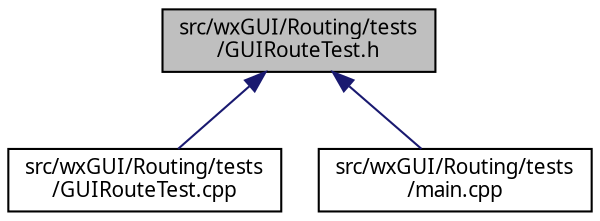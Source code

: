 digraph "src/wxGUI/Routing/tests/GUIRouteTest.h"
{
  edge [fontname="Sans",fontsize="10",labelfontname="Sans",labelfontsize="10"];
  node [fontname="Sans",fontsize="10",shape=record];
  Node43 [label="src/wxGUI/Routing/tests\l/GUIRouteTest.h",height=0.2,width=0.4,color="black", fillcolor="grey75", style="filled", fontcolor="black"];
  Node43 -> Node44 [dir="back",color="midnightblue",fontsize="10",style="solid",fontname="Sans"];
  Node44 [label="src/wxGUI/Routing/tests\l/GUIRouteTest.cpp",height=0.2,width=0.4,color="black", fillcolor="white", style="filled",URL="$d9/d20/GUIRouteTest_8cpp.html"];
  Node43 -> Node45 [dir="back",color="midnightblue",fontsize="10",style="solid",fontname="Sans"];
  Node45 [label="src/wxGUI/Routing/tests\l/main.cpp",height=0.2,width=0.4,color="black", fillcolor="white", style="filled",URL="$da/dee/wxGUI_2Routing_2tests_2main_8cpp.html"];
}
